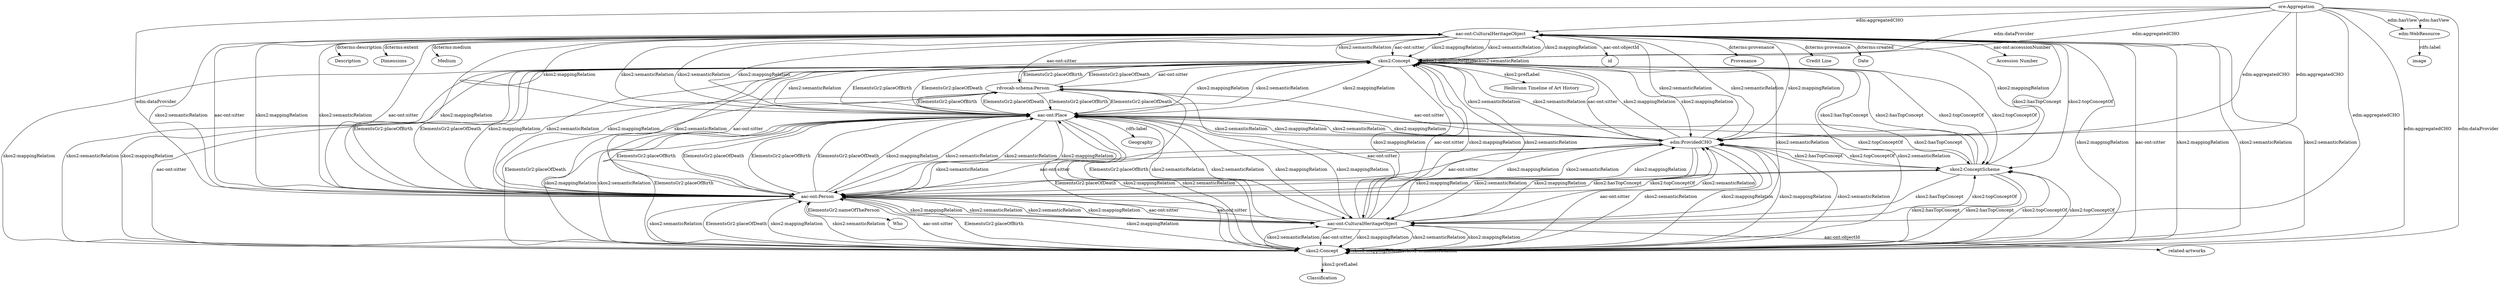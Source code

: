 digraph {
  Description [type=attribute_name,label=Description]
  "aac-ont:CulturalHeritageObject1" [type=class_uri,label="aac-ont:CulturalHeritageObject"]
  "Heilbrunn Timeline of Art History" [type=attribute_name,label="Heilbrunn Timeline of Art History"]
  "skos2:Concept1" [type=class_uri,label="skos2:Concept"]
  Dimensions [type=attribute_name,label=Dimensions]
  Classification [type=attribute_name,label=Classification]
  "skos2:Concept2" [type=class_uri,label="skos2:Concept"]
  "related-artworks" [type=attribute_name,label="related-artworks"]
  "aac-ont:CulturalHeritageObject2" [type=class_uri,label="aac-ont:CulturalHeritageObject"]
  Medium [type=attribute_name,label=Medium]
  Who [type=attribute_name,label=Who]
  "aac-ont:Person1" [type=class_uri,label="aac-ont:Person"]
  id [type=attribute_name,label=id]
  Geography [type=attribute_name,label=Geography]
  "aac-ont:Place1" [type=class_uri,label="aac-ont:Place"]
  Provenance [type=attribute_name,label=Provenance]
  "Credit Line" [type=attribute_name,label="Credit Line"]
  Date [type=attribute_name,label=Date]
  "Accession Number" [type=attribute_name,label="Accession Number"]
  image [type=attribute_name,label=image]
  "edm:WebResource1" [type=class_uri,label="edm:WebResource"]
  "skos2:ConceptScheme" [type=class_uri,label="skos2:ConceptScheme"]
  "edm:ProvidedCHO" [type=class_uri,label="edm:ProvidedCHO"]
  "rdvocab-schema:Person" [type=class_uri,label="rdvocab-schema:Person"]
  "ore:Aggregation" [type=class_uri,label="ore:Aggregation"]
  "aac-ont:CulturalHeritageObject1" -> Description [label="dcterms:description",type=st_property_uri]
  "skos2:Concept1" -> "Heilbrunn Timeline of Art History" [label="skos2:prefLabel",type=st_property_uri]
  "aac-ont:CulturalHeritageObject1" -> Dimensions [label="dcterms:extent",type=st_property_uri]
  "skos2:Concept2" -> Classification [label="skos2:prefLabel",type=st_property_uri]
  "aac-ont:CulturalHeritageObject2" -> "related-artworks" [label="aac-ont:objectId",type=st_property_uri]
  "aac-ont:CulturalHeritageObject1" -> Medium [label="dcterms:medium",type=st_property_uri]
  "aac-ont:Person1" -> Who [label="ElementsGr2:nameOfThePerson",type=st_property_uri]
  "aac-ont:CulturalHeritageObject1" -> id [label="aac-ont:objectId",type=st_property_uri]
  "aac-ont:Place1" -> Geography [label="rdfs:label",type=st_property_uri]
  "aac-ont:CulturalHeritageObject1" -> Provenance [label="dcterms:provenance",type=st_property_uri]
  "aac-ont:CulturalHeritageObject1" -> "Credit Line" [label="dcterms:provenance",type=st_property_uri]
  "aac-ont:CulturalHeritageObject1" -> Date [label="dcterms:created",type=st_property_uri]
  "aac-ont:CulturalHeritageObject1" -> "Accession Number" [label="aac-ont:accessionNumber",type=st_property_uri]
  "edm:WebResource1" -> image [label="rdfs:label",type=st_property_uri]
  "aac-ont:CulturalHeritageObject1" -> "aac-ont:Person1" [label="aac-ont:sitter",type=direct_property_uri,weight=1]
  "aac-ont:CulturalHeritageObject2" -> "aac-ont:Person1" [label="aac-ont:sitter",type=direct_property_uri,weight=1]
  "skos2:Concept1" -> "skos2:Concept1" [label="skos2:mappingRelation",type=direct_property_uri,weight=1]
  "skos2:Concept1" -> "skos2:Concept2" [label="skos2:mappingRelation",type=direct_property_uri,weight=1]
  "skos2:Concept2" -> "skos2:Concept1" [label="skos2:mappingRelation",type=direct_property_uri,weight=1]
  "skos2:Concept2" -> "skos2:Concept2" [label="skos2:mappingRelation",type=direct_property_uri,weight=1]
  "skos2:Concept1" -> "skos2:Concept1" [label="skos2:semanticRelation",type=direct_property_uri,weight=1]
  "skos2:Concept1" -> "skos2:Concept2" [label="skos2:semanticRelation",type=direct_property_uri,weight=1]
  "skos2:Concept2" -> "skos2:Concept1" [label="skos2:semanticRelation",type=direct_property_uri,weight=1]
  "skos2:Concept2" -> "skos2:Concept2" [label="skos2:semanticRelation",type=direct_property_uri,weight=1]
  "skos2:Concept1" -> "skos2:ConceptScheme" [label="skos2:topConceptOf",type=direct_property_uri,weight=1]
  "skos2:Concept2" -> "skos2:ConceptScheme" [label="skos2:topConceptOf",type=direct_property_uri,weight=1]
  "skos2:ConceptScheme" -> "skos2:Concept1" [label="skos2:hasTopConcept",type=direct_property_uri,weight=1]
  "skos2:ConceptScheme" -> "skos2:Concept2" [label="skos2:hasTopConcept",type=direct_property_uri,weight=1]
  "aac-ont:Person1" -> "aac-ont:Place1" [label="ElementsGr2:placeOfBirth",type=direct_property_uri,weight=1]
  "aac-ont:Person1" -> "aac-ont:Place1" [label="ElementsGr2:placeOfDeath",type=direct_property_uri,weight=1]
  "edm:ProvidedCHO" -> "aac-ont:Person1" [label="aac-ont:sitter",type=direct_property_uri,weight=1]
  "rdvocab-schema:Person" -> "aac-ont:Place1" [label="ElementsGr2:placeOfBirth",type=direct_property_uri,weight=1]
  "rdvocab-schema:Person" -> "aac-ont:Place1" [label="ElementsGr2:placeOfDeath",type=direct_property_uri,weight=1]
  "ore:Aggregation" -> "edm:WebResource1" [label="edm:hasView",type=direct_property_uri,weight=1]
  "ore:Aggregation" -> "edm:ProvidedCHO" [label="edm:aggregatedCHO",type=direct_property_uri,weight=1]
  "aac-ont:CulturalHeritageObject1" -> "skos2:Concept1" [label="aac-ont:sitter",type=inherited,weight=4]
  "aac-ont:CulturalHeritageObject1" -> "skos2:Concept2" [label="aac-ont:sitter",type=inherited,weight=4]
  "aac-ont:CulturalHeritageObject2" -> "skos2:Concept1" [label="aac-ont:sitter",type=inherited,weight=4]
  "aac-ont:CulturalHeritageObject2" -> "skos2:Concept2" [label="aac-ont:sitter",type=inherited,weight=4]
  "aac-ont:CulturalHeritageObject1" -> "skos2:Concept1" [label="skos2:mappingRelation",type=inherited,weight=4]
  "aac-ont:CulturalHeritageObject1" -> "skos2:Concept2" [label="skos2:mappingRelation",type=inherited,weight=4]
  "aac-ont:CulturalHeritageObject2" -> "skos2:Concept1" [label="skos2:mappingRelation",type=inherited,weight=4]
  "aac-ont:CulturalHeritageObject2" -> "skos2:Concept2" [label="skos2:mappingRelation",type=inherited,weight=4]
  "aac-ont:CulturalHeritageObject1" -> "skos2:Concept1" [label="skos2:semanticRelation",type=inherited,weight=4]
  "aac-ont:CulturalHeritageObject1" -> "skos2:Concept2" [label="skos2:semanticRelation",type=inherited,weight=4]
  "aac-ont:CulturalHeritageObject2" -> "skos2:Concept1" [label="skos2:semanticRelation",type=inherited,weight=4]
  "aac-ont:CulturalHeritageObject2" -> "skos2:Concept2" [label="skos2:semanticRelation",type=inherited,weight=4]
  "aac-ont:CulturalHeritageObject1" -> "aac-ont:Person1" [label="aac-ont:sitter",type=inherited,weight=4]
  "aac-ont:CulturalHeritageObject2" -> "aac-ont:Person1" [label="aac-ont:sitter",type=inherited,weight=4]
  "aac-ont:CulturalHeritageObject1" -> "aac-ont:Person1" [label="skos2:mappingRelation",type=inherited,weight=4]
  "aac-ont:CulturalHeritageObject2" -> "aac-ont:Person1" [label="skos2:mappingRelation",type=inherited,weight=4]
  "aac-ont:CulturalHeritageObject1" -> "aac-ont:Person1" [label="skos2:semanticRelation",type=inherited,weight=4]
  "aac-ont:CulturalHeritageObject2" -> "aac-ont:Person1" [label="skos2:semanticRelation",type=inherited,weight=4]
  "aac-ont:CulturalHeritageObject1" -> "aac-ont:Place1" [label="skos2:mappingRelation",type=inherited,weight=4]
  "aac-ont:CulturalHeritageObject2" -> "aac-ont:Place1" [label="skos2:mappingRelation",type=inherited,weight=4]
  "aac-ont:CulturalHeritageObject1" -> "aac-ont:Place1" [label="skos2:semanticRelation",type=inherited,weight=4]
  "aac-ont:CulturalHeritageObject2" -> "aac-ont:Place1" [label="skos2:semanticRelation",type=inherited,weight=4]
  "aac-ont:CulturalHeritageObject1" -> "skos2:ConceptScheme" [label="skos2:topConceptOf",type=inherited,weight=4]
  "aac-ont:CulturalHeritageObject2" -> "skos2:ConceptScheme" [label="skos2:topConceptOf",type=inherited,weight=4]
  "aac-ont:CulturalHeritageObject1" -> "edm:ProvidedCHO" [label="skos2:mappingRelation",type=inherited,weight=4]
  "aac-ont:CulturalHeritageObject2" -> "edm:ProvidedCHO" [label="skos2:mappingRelation",type=inherited,weight=4]
  "aac-ont:CulturalHeritageObject1" -> "edm:ProvidedCHO" [label="skos2:semanticRelation",type=inherited,weight=4]
  "aac-ont:CulturalHeritageObject2" -> "edm:ProvidedCHO" [label="skos2:semanticRelation",type=inherited,weight=4]
  "aac-ont:CulturalHeritageObject1" -> "rdvocab-schema:Person" [label="aac-ont:sitter",type=inherited,weight=4]
  "aac-ont:CulturalHeritageObject2" -> "rdvocab-schema:Person" [label="aac-ont:sitter",type=inherited,weight=4]
  "skos2:Concept1" -> "aac-ont:CulturalHeritageObject1" [label="skos2:mappingRelation",type=inherited,weight=4]
  "skos2:Concept1" -> "aac-ont:CulturalHeritageObject2" [label="skos2:mappingRelation",type=inherited,weight=4]
  "skos2:Concept2" -> "aac-ont:CulturalHeritageObject1" [label="skos2:mappingRelation",type=inherited,weight=4]
  "skos2:Concept2" -> "aac-ont:CulturalHeritageObject2" [label="skos2:mappingRelation",type=inherited,weight=4]
  "skos2:Concept1" -> "aac-ont:CulturalHeritageObject1" [label="skos2:semanticRelation",type=inherited,weight=4]
  "skos2:Concept1" -> "aac-ont:CulturalHeritageObject2" [label="skos2:semanticRelation",type=inherited,weight=4]
  "skos2:Concept2" -> "aac-ont:CulturalHeritageObject1" [label="skos2:semanticRelation",type=inherited,weight=4]
  "skos2:Concept2" -> "aac-ont:CulturalHeritageObject2" [label="skos2:semanticRelation",type=inherited,weight=4]
  "skos2:Concept1" -> "aac-ont:Person1" [label="skos2:mappingRelation",type=inherited,weight=4]
  "skos2:Concept2" -> "aac-ont:Person1" [label="skos2:mappingRelation",type=inherited,weight=4]
  "skos2:Concept1" -> "aac-ont:Person1" [label="skos2:semanticRelation",type=inherited,weight=4]
  "skos2:Concept2" -> "aac-ont:Person1" [label="skos2:semanticRelation",type=inherited,weight=4]
  "skos2:Concept1" -> "aac-ont:Person1" [label="aac-ont:sitter",type=inherited,weight=4]
  "skos2:Concept2" -> "aac-ont:Person1" [label="aac-ont:sitter",type=inherited,weight=4]
  "skos2:Concept1" -> "aac-ont:Place1" [label="skos2:mappingRelation",type=inherited,weight=4]
  "skos2:Concept2" -> "aac-ont:Place1" [label="skos2:mappingRelation",type=inherited,weight=4]
  "skos2:Concept1" -> "aac-ont:Place1" [label="skos2:semanticRelation",type=inherited,weight=4]
  "skos2:Concept2" -> "aac-ont:Place1" [label="skos2:semanticRelation",type=inherited,weight=4]
  "skos2:Concept1" -> "aac-ont:Place1" [label="ElementsGr2:placeOfBirth",type=inherited,weight=4]
  "skos2:Concept2" -> "aac-ont:Place1" [label="ElementsGr2:placeOfBirth",type=inherited,weight=4]
  "skos2:Concept1" -> "aac-ont:Place1" [label="ElementsGr2:placeOfDeath",type=inherited,weight=4]
  "skos2:Concept2" -> "aac-ont:Place1" [label="ElementsGr2:placeOfDeath",type=inherited,weight=4]
  "skos2:Concept1" -> "skos2:ConceptScheme" [label="skos2:topConceptOf",type=inherited,weight=4]
  "skos2:Concept2" -> "skos2:ConceptScheme" [label="skos2:topConceptOf",type=inherited,weight=4]
  "skos2:Concept1" -> "edm:ProvidedCHO" [label="skos2:mappingRelation",type=inherited,weight=4]
  "skos2:Concept2" -> "edm:ProvidedCHO" [label="skos2:mappingRelation",type=inherited,weight=4]
  "skos2:Concept1" -> "edm:ProvidedCHO" [label="skos2:semanticRelation",type=inherited,weight=4]
  "skos2:Concept2" -> "edm:ProvidedCHO" [label="skos2:semanticRelation",type=inherited,weight=4]
  "skos2:Concept1" -> "rdvocab-schema:Person" [label="aac-ont:sitter",type=inherited,weight=4]
  "skos2:Concept2" -> "rdvocab-schema:Person" [label="aac-ont:sitter",type=inherited,weight=4]
  "aac-ont:Person1" -> "aac-ont:CulturalHeritageObject1" [label="skos2:mappingRelation",type=inherited,weight=4]
  "aac-ont:Person1" -> "aac-ont:CulturalHeritageObject2" [label="skos2:mappingRelation",type=inherited,weight=4]
  "aac-ont:Person1" -> "aac-ont:CulturalHeritageObject1" [label="skos2:semanticRelation",type=inherited,weight=4]
  "aac-ont:Person1" -> "aac-ont:CulturalHeritageObject2" [label="skos2:semanticRelation",type=inherited,weight=4]
  "aac-ont:Person1" -> "skos2:Concept1" [label="ElementsGr2:placeOfBirth",type=inherited,weight=4]
  "aac-ont:Person1" -> "skos2:Concept2" [label="ElementsGr2:placeOfBirth",type=inherited,weight=4]
  "aac-ont:Person1" -> "skos2:Concept1" [label="ElementsGr2:placeOfDeath",type=inherited,weight=4]
  "aac-ont:Person1" -> "skos2:Concept2" [label="ElementsGr2:placeOfDeath",type=inherited,weight=4]
  "aac-ont:Person1" -> "skos2:Concept1" [label="skos2:mappingRelation",type=inherited,weight=4]
  "aac-ont:Person1" -> "skos2:Concept2" [label="skos2:mappingRelation",type=inherited,weight=4]
  "aac-ont:Person1" -> "skos2:Concept1" [label="skos2:semanticRelation",type=inherited,weight=4]
  "aac-ont:Person1" -> "skos2:Concept2" [label="skos2:semanticRelation",type=inherited,weight=4]
  "aac-ont:Person1" -> "aac-ont:Place1" [label="ElementsGr2:placeOfBirth",type=inherited,weight=4]
  "aac-ont:Person1" -> "aac-ont:Place1" [label="ElementsGr2:placeOfDeath",type=inherited,weight=4]
  "aac-ont:Person1" -> "aac-ont:Place1" [label="skos2:mappingRelation",type=inherited,weight=4]
  "aac-ont:Person1" -> "aac-ont:Place1" [label="skos2:semanticRelation",type=inherited,weight=4]
  "aac-ont:Person1" -> "skos2:ConceptScheme" [label="skos2:topConceptOf",type=inherited,weight=4]
  "aac-ont:Person1" -> "edm:ProvidedCHO" [label="skos2:mappingRelation",type=inherited,weight=4]
  "aac-ont:Person1" -> "edm:ProvidedCHO" [label="skos2:semanticRelation",type=inherited,weight=4]
  "aac-ont:Place1" -> "aac-ont:CulturalHeritageObject1" [label="skos2:mappingRelation",type=inherited,weight=4]
  "aac-ont:Place1" -> "aac-ont:CulturalHeritageObject2" [label="skos2:mappingRelation",type=inherited,weight=4]
  "aac-ont:Place1" -> "aac-ont:CulturalHeritageObject1" [label="skos2:semanticRelation",type=inherited,weight=4]
  "aac-ont:Place1" -> "aac-ont:CulturalHeritageObject2" [label="skos2:semanticRelation",type=inherited,weight=4]
  "aac-ont:Place1" -> "skos2:Concept1" [label="skos2:mappingRelation",type=inherited,weight=4]
  "aac-ont:Place1" -> "skos2:Concept2" [label="skos2:mappingRelation",type=inherited,weight=4]
  "aac-ont:Place1" -> "skos2:Concept1" [label="skos2:semanticRelation",type=inherited,weight=4]
  "aac-ont:Place1" -> "skos2:Concept2" [label="skos2:semanticRelation",type=inherited,weight=4]
  "aac-ont:Place1" -> "aac-ont:Person1" [label="skos2:mappingRelation",type=inherited,weight=4]
  "aac-ont:Place1" -> "aac-ont:Person1" [label="skos2:semanticRelation",type=inherited,weight=4]
  "aac-ont:Place1" -> "skos2:ConceptScheme" [label="skos2:topConceptOf",type=inherited,weight=4]
  "aac-ont:Place1" -> "edm:ProvidedCHO" [label="skos2:mappingRelation",type=inherited,weight=4]
  "aac-ont:Place1" -> "edm:ProvidedCHO" [label="skos2:semanticRelation",type=inherited,weight=4]
  "skos2:ConceptScheme" -> "aac-ont:CulturalHeritageObject1" [label="skos2:hasTopConcept",type=inherited,weight=4]
  "skos2:ConceptScheme" -> "aac-ont:CulturalHeritageObject2" [label="skos2:hasTopConcept",type=inherited,weight=4]
  "skos2:ConceptScheme" -> "skos2:Concept1" [label="skos2:hasTopConcept",type=inherited,weight=4]
  "skos2:ConceptScheme" -> "skos2:Concept2" [label="skos2:hasTopConcept",type=inherited,weight=4]
  "skos2:ConceptScheme" -> "aac-ont:Person1" [label="skos2:hasTopConcept",type=inherited,weight=4]
  "skos2:ConceptScheme" -> "aac-ont:Place1" [label="skos2:hasTopConcept",type=inherited,weight=4]
  "skos2:ConceptScheme" -> "edm:ProvidedCHO" [label="skos2:hasTopConcept",type=inherited,weight=4]
  "edm:ProvidedCHO" -> "aac-ont:CulturalHeritageObject1" [label="skos2:mappingRelation",type=inherited,weight=4]
  "edm:ProvidedCHO" -> "aac-ont:CulturalHeritageObject2" [label="skos2:mappingRelation",type=inherited,weight=4]
  "edm:ProvidedCHO" -> "aac-ont:CulturalHeritageObject1" [label="skos2:semanticRelation",type=inherited,weight=4]
  "edm:ProvidedCHO" -> "aac-ont:CulturalHeritageObject2" [label="skos2:semanticRelation",type=inherited,weight=4]
  "edm:ProvidedCHO" -> "skos2:Concept1" [label="aac-ont:sitter",type=inherited,weight=4]
  "edm:ProvidedCHO" -> "skos2:Concept2" [label="aac-ont:sitter",type=inherited,weight=4]
  "edm:ProvidedCHO" -> "skos2:Concept1" [label="skos2:mappingRelation",type=inherited,weight=4]
  "edm:ProvidedCHO" -> "skos2:Concept2" [label="skos2:mappingRelation",type=inherited,weight=4]
  "edm:ProvidedCHO" -> "skos2:Concept1" [label="skos2:semanticRelation",type=inherited,weight=4]
  "edm:ProvidedCHO" -> "skos2:Concept2" [label="skos2:semanticRelation",type=inherited,weight=4]
  "edm:ProvidedCHO" -> "aac-ont:Person1" [label="aac-ont:sitter",type=inherited,weight=4]
  "edm:ProvidedCHO" -> "aac-ont:Person1" [label="skos2:mappingRelation",type=inherited,weight=4]
  "edm:ProvidedCHO" -> "aac-ont:Person1" [label="skos2:semanticRelation",type=inherited,weight=4]
  "edm:ProvidedCHO" -> "aac-ont:Place1" [label="skos2:mappingRelation",type=inherited,weight=4]
  "edm:ProvidedCHO" -> "aac-ont:Place1" [label="skos2:semanticRelation",type=inherited,weight=4]
  "edm:ProvidedCHO" -> "skos2:ConceptScheme" [label="skos2:topConceptOf",type=inherited,weight=4]
  "edm:ProvidedCHO" -> "rdvocab-schema:Person" [label="aac-ont:sitter",type=inherited,weight=4]
  "rdvocab-schema:Person" -> "skos2:Concept1" [label="ElementsGr2:placeOfBirth",type=inherited,weight=4]
  "rdvocab-schema:Person" -> "skos2:Concept2" [label="ElementsGr2:placeOfBirth",type=inherited,weight=4]
  "rdvocab-schema:Person" -> "skos2:Concept1" [label="ElementsGr2:placeOfDeath",type=inherited,weight=4]
  "rdvocab-schema:Person" -> "skos2:Concept2" [label="ElementsGr2:placeOfDeath",type=inherited,weight=4]
  "rdvocab-schema:Person" -> "aac-ont:Place1" [label="ElementsGr2:placeOfBirth",type=inherited,weight=4]
  "rdvocab-schema:Person" -> "aac-ont:Place1" [label="ElementsGr2:placeOfDeath",type=inherited,weight=4]
  "ore:Aggregation" -> "aac-ont:CulturalHeritageObject1" [label="edm:aggregatedCHO",type=inherited,weight=4]
  "ore:Aggregation" -> "aac-ont:CulturalHeritageObject2" [label="edm:aggregatedCHO",type=inherited,weight=4]
  "ore:Aggregation" -> "skos2:Concept1" [label="edm:aggregatedCHO",type=inherited,weight=4]
  "ore:Aggregation" -> "skos2:Concept2" [label="edm:aggregatedCHO",type=inherited,weight=4]
  "ore:Aggregation" -> "skos2:Concept1" [label="edm:dataProvider",type=inherited,weight=4]
  "ore:Aggregation" -> "skos2:Concept2" [label="edm:dataProvider",type=inherited,weight=4]
  "ore:Aggregation" -> "aac-ont:Person1" [label="edm:dataProvider",type=inherited,weight=4]
  "ore:Aggregation" -> "edm:WebResource1" [label="edm:hasView",type=inherited,weight=4]
  "ore:Aggregation" -> "edm:ProvidedCHO" [label="edm:aggregatedCHO",type=inherited,weight=4]
}
